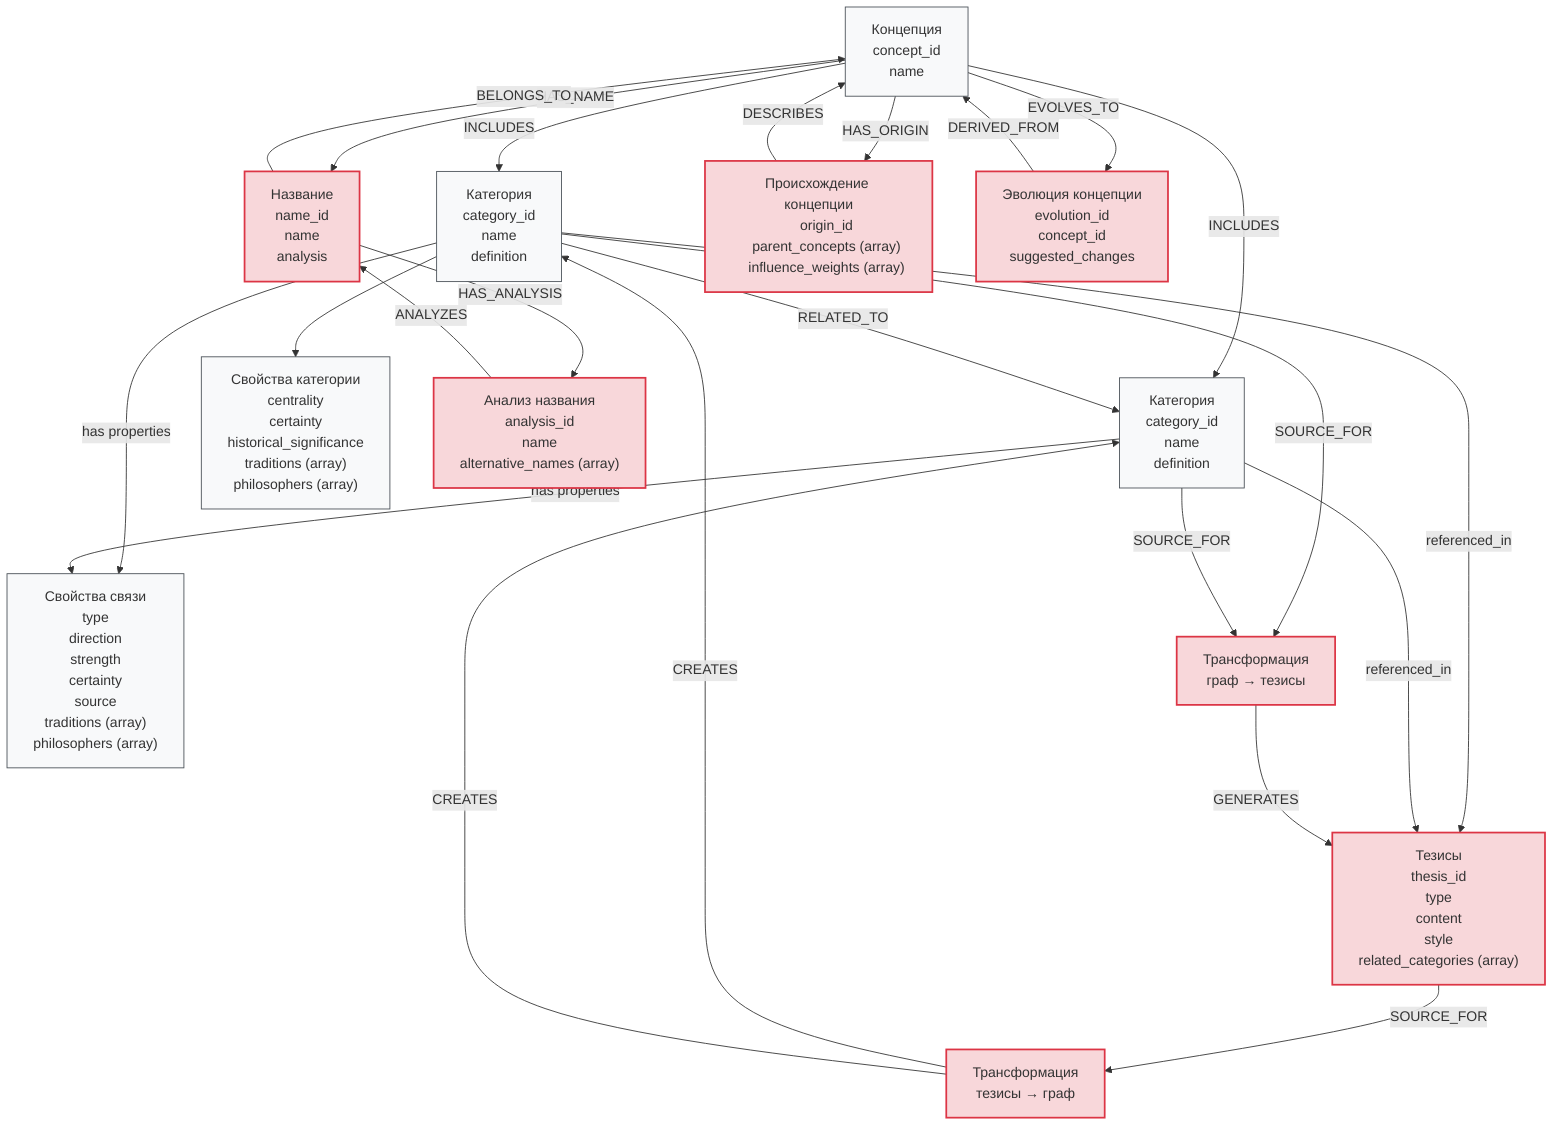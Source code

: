 flowchart TD
    %% Основные узлы
    Concept["Концепция
    concept_id
    name"] --> |INCLUDES| Category1
    Concept --> |INCLUDES| Category2
    
    %% Категории
    Category1["Категория
    category_id
    name
    definition"] --> |RELATED_TO| Category2["Категория
    category_id
    name
    definition"]
    
    %% Свойства категорий
    Category1 --> CategoryProps1["Свойства категории
    centrality
    certainty
    historical_significance
    traditions (array)
    philosophers (array)"]
    
    %% Свойства связей
    Category1 --> |has properties| RelProps["Свойства связи
    type
    direction
    strength
    certainty
    source
    traditions (array)
    philosophers (array)"]
    Category2 --> |has properties| RelProps
    
    %% Тезисы и их взаимодействие с категориями
    Thesis["Тезисы
    thesis_id
    type
    content
    style
    related_categories (array)"]:::new
    Category1 --> |referenced_in| Thesis
    Category2 --> |referenced_in| Thesis
    
    %% Название концепции - используем однонаправленные связи в обе стороны
    ConceptName["Название
    name_id
    name
    analysis"]:::new
    Concept --> |HAS_NAME| ConceptName
    ConceptName --> |BELONGS_TO| Concept
    
    %% Происхождение концепции - используем однонаправленные связи в обе стороны
    ConceptOrigin["Происхождение концепции
    origin_id
    parent_concepts (array)
    influence_weights (array)"]:::new
    Concept --> |HAS_ORIGIN| ConceptOrigin
    ConceptOrigin --> |DESCRIBES| Concept
    
    %% Трансформации - разделим связи для большей ясности
    ThesisToGraph["Трансформация
    тезисы → граф"]:::new
    GraphToThesis["Трансформация
    граф → тезисы"]:::new
    
    %% Связи для ThesisToGraph (преобразование тезисов в граф)
    Thesis --> |SOURCE_FOR| ThesisToGraph
    ThesisToGraph --> |CREATES| Category1
    ThesisToGraph --> |CREATES| Category2
    
    %% Связи для GraphToThesis (преобразование графа в тезисы)
    Category1 --> |SOURCE_FOR| GraphToThesis
    Category2 --> |SOURCE_FOR| GraphToThesis
    GraphToThesis --> |GENERATES| Thesis
    
    %% Эволюция концепции - используем однонаправленные связи в обе стороны
    ConceptEvolution["Эволюция концепции
    evolution_id
    concept_id
    suggested_changes"]:::new
    Concept --> |EVOLVES_TO| ConceptEvolution
    ConceptEvolution --> |DERIVED_FROM| Concept
    
    %% Анализ названия - используем однонаправленные связи в обе стороны
    NameAnalysis["Анализ названия
    analysis_id
    name
    alternative_names (array)"]:::new
    ConceptName --> |HAS_ANALYSIS| NameAnalysis
    NameAnalysis --> |ANALYZES| ConceptName
    
    %% Обозначение новых элементов
    classDef new fill:#f8d7da,stroke:#dc3545,stroke-width:2px
    classDef default fill:#f8f9fa,stroke:#495057
    
    %% Используем отдельные стили для особых связей вместо linkStyle
    style ThesisToGraph stroke:#dc3545,stroke-width:2px
    style GraphToThesis stroke:#dc3545,stroke-width:2px
    style ConceptName stroke:#dc3545,stroke-width:2px
    style ConceptOrigin stroke:#dc3545,stroke-width:2px
    style NameAnalysis stroke:#dc3545,stroke-width:2px
    style ConceptEvolution stroke:#dc3545,stroke-width:2px